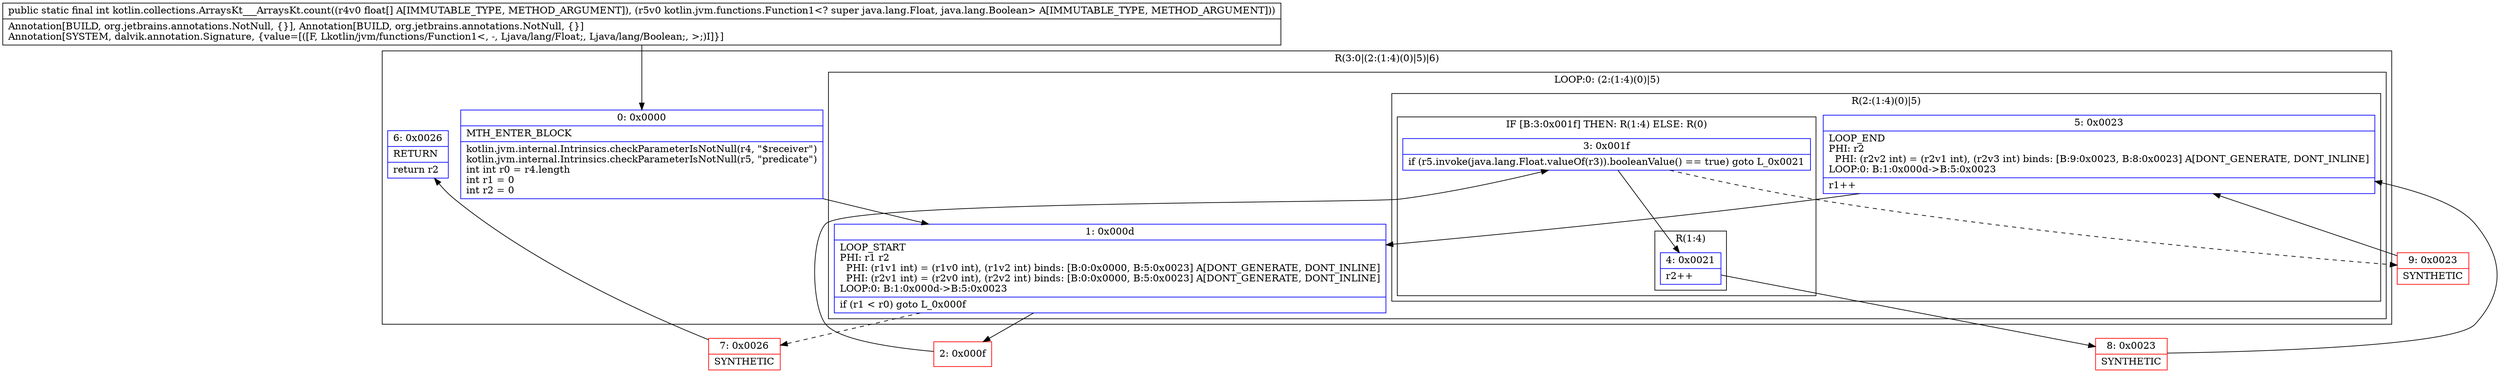 digraph "CFG forkotlin.collections.ArraysKt___ArraysKt.count([FLkotlin\/jvm\/functions\/Function1;)I" {
subgraph cluster_Region_878601785 {
label = "R(3:0|(2:(1:4)(0)|5)|6)";
node [shape=record,color=blue];
Node_0 [shape=record,label="{0\:\ 0x0000|MTH_ENTER_BLOCK\l|kotlin.jvm.internal.Intrinsics.checkParameterIsNotNull(r4, \"$receiver\")\lkotlin.jvm.internal.Intrinsics.checkParameterIsNotNull(r5, \"predicate\")\lint int r0 = r4.length\lint r1 = 0\lint r2 = 0\l}"];
subgraph cluster_LoopRegion_941861720 {
label = "LOOP:0: (2:(1:4)(0)|5)";
node [shape=record,color=blue];
Node_1 [shape=record,label="{1\:\ 0x000d|LOOP_START\lPHI: r1 r2 \l  PHI: (r1v1 int) = (r1v0 int), (r1v2 int) binds: [B:0:0x0000, B:5:0x0023] A[DONT_GENERATE, DONT_INLINE]\l  PHI: (r2v1 int) = (r2v0 int), (r2v2 int) binds: [B:0:0x0000, B:5:0x0023] A[DONT_GENERATE, DONT_INLINE]\lLOOP:0: B:1:0x000d\-\>B:5:0x0023\l|if (r1 \< r0) goto L_0x000f\l}"];
subgraph cluster_Region_180440318 {
label = "R(2:(1:4)(0)|5)";
node [shape=record,color=blue];
subgraph cluster_IfRegion_200394627 {
label = "IF [B:3:0x001f] THEN: R(1:4) ELSE: R(0)";
node [shape=record,color=blue];
Node_3 [shape=record,label="{3\:\ 0x001f|if (r5.invoke(java.lang.Float.valueOf(r3)).booleanValue() == true) goto L_0x0021\l}"];
subgraph cluster_Region_2080028390 {
label = "R(1:4)";
node [shape=record,color=blue];
Node_4 [shape=record,label="{4\:\ 0x0021|r2++\l}"];
}
subgraph cluster_Region_139496710 {
label = "R(0)";
node [shape=record,color=blue];
}
}
Node_5 [shape=record,label="{5\:\ 0x0023|LOOP_END\lPHI: r2 \l  PHI: (r2v2 int) = (r2v1 int), (r2v3 int) binds: [B:9:0x0023, B:8:0x0023] A[DONT_GENERATE, DONT_INLINE]\lLOOP:0: B:1:0x000d\-\>B:5:0x0023\l|r1++\l}"];
}
}
Node_6 [shape=record,label="{6\:\ 0x0026|RETURN\l|return r2\l}"];
}
Node_2 [shape=record,color=red,label="{2\:\ 0x000f}"];
Node_7 [shape=record,color=red,label="{7\:\ 0x0026|SYNTHETIC\l}"];
Node_8 [shape=record,color=red,label="{8\:\ 0x0023|SYNTHETIC\l}"];
Node_9 [shape=record,color=red,label="{9\:\ 0x0023|SYNTHETIC\l}"];
MethodNode[shape=record,label="{public static final int kotlin.collections.ArraysKt___ArraysKt.count((r4v0 float[] A[IMMUTABLE_TYPE, METHOD_ARGUMENT]), (r5v0 kotlin.jvm.functions.Function1\<? super java.lang.Float, java.lang.Boolean\> A[IMMUTABLE_TYPE, METHOD_ARGUMENT]))  | Annotation[BUILD, org.jetbrains.annotations.NotNull, \{\}], Annotation[BUILD, org.jetbrains.annotations.NotNull, \{\}]\lAnnotation[SYSTEM, dalvik.annotation.Signature, \{value=[([F, Lkotlin\/jvm\/functions\/Function1\<, \-, Ljava\/lang\/Float;, Ljava\/lang\/Boolean;, \>;)I]\}]\l}"];
MethodNode -> Node_0;
Node_0 -> Node_1;
Node_1 -> Node_2;
Node_1 -> Node_7[style=dashed];
Node_3 -> Node_4;
Node_3 -> Node_9[style=dashed];
Node_4 -> Node_8;
Node_5 -> Node_1;
Node_2 -> Node_3;
Node_7 -> Node_6;
Node_8 -> Node_5;
Node_9 -> Node_5;
}

